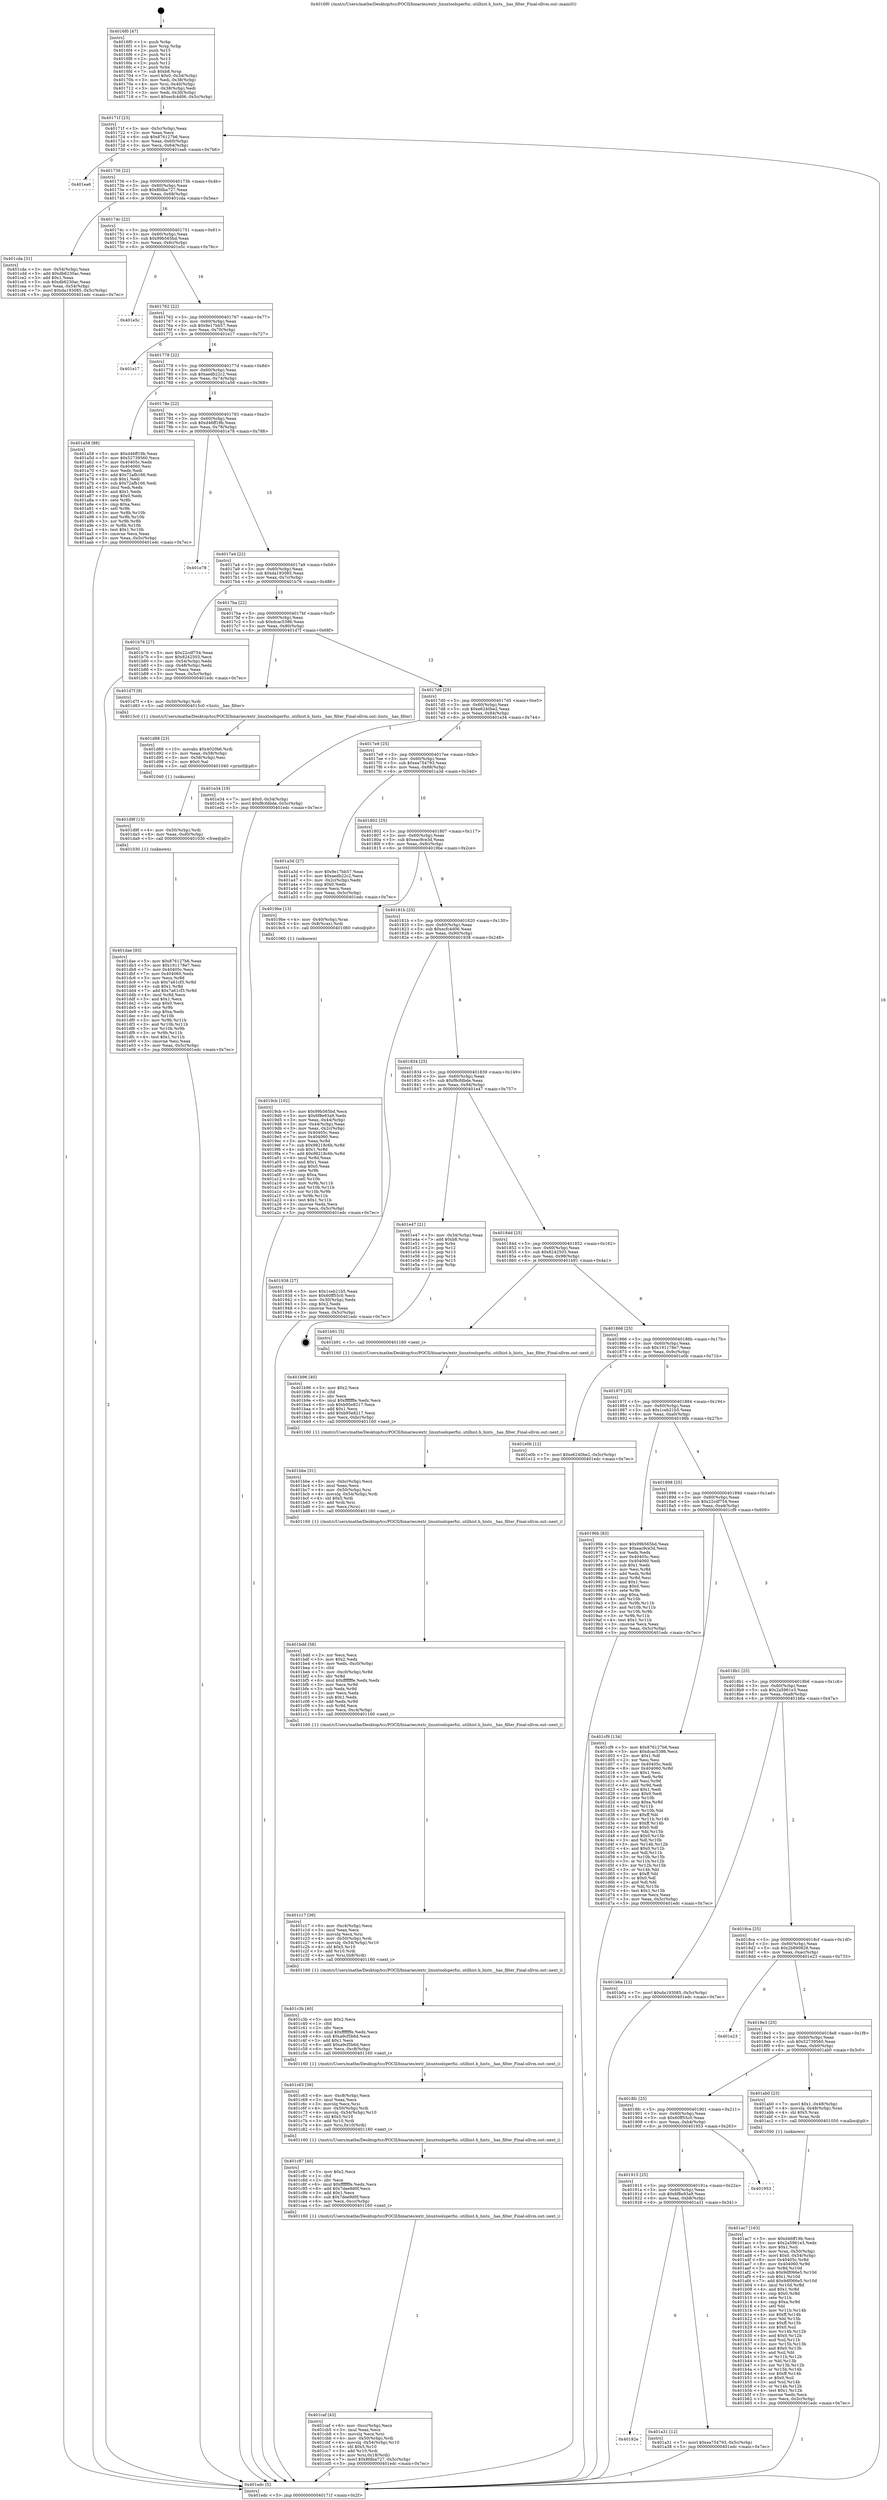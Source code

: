 digraph "0x4016f0" {
  label = "0x4016f0 (/mnt/c/Users/mathe/Desktop/tcc/POCII/binaries/extr_linuxtoolsperfui..utilhist.h_hists__has_filter_Final-ollvm.out::main(0))"
  labelloc = "t"
  node[shape=record]

  Entry [label="",width=0.3,height=0.3,shape=circle,fillcolor=black,style=filled]
  "0x40171f" [label="{
     0x40171f [23]\l
     | [instrs]\l
     &nbsp;&nbsp;0x40171f \<+3\>: mov -0x5c(%rbp),%eax\l
     &nbsp;&nbsp;0x401722 \<+2\>: mov %eax,%ecx\l
     &nbsp;&nbsp;0x401724 \<+6\>: sub $0x876127b6,%ecx\l
     &nbsp;&nbsp;0x40172a \<+3\>: mov %eax,-0x60(%rbp)\l
     &nbsp;&nbsp;0x40172d \<+3\>: mov %ecx,-0x64(%rbp)\l
     &nbsp;&nbsp;0x401730 \<+6\>: je 0000000000401ea6 \<main+0x7b6\>\l
  }"]
  "0x401ea6" [label="{
     0x401ea6\l
  }", style=dashed]
  "0x401736" [label="{
     0x401736 [22]\l
     | [instrs]\l
     &nbsp;&nbsp;0x401736 \<+5\>: jmp 000000000040173b \<main+0x4b\>\l
     &nbsp;&nbsp;0x40173b \<+3\>: mov -0x60(%rbp),%eax\l
     &nbsp;&nbsp;0x40173e \<+5\>: sub $0x8fdba727,%eax\l
     &nbsp;&nbsp;0x401743 \<+3\>: mov %eax,-0x68(%rbp)\l
     &nbsp;&nbsp;0x401746 \<+6\>: je 0000000000401cda \<main+0x5ea\>\l
  }"]
  Exit [label="",width=0.3,height=0.3,shape=circle,fillcolor=black,style=filled,peripheries=2]
  "0x401cda" [label="{
     0x401cda [31]\l
     | [instrs]\l
     &nbsp;&nbsp;0x401cda \<+3\>: mov -0x54(%rbp),%eax\l
     &nbsp;&nbsp;0x401cdd \<+5\>: add $0xdb6230ac,%eax\l
     &nbsp;&nbsp;0x401ce2 \<+3\>: add $0x1,%eax\l
     &nbsp;&nbsp;0x401ce5 \<+5\>: sub $0xdb6230ac,%eax\l
     &nbsp;&nbsp;0x401cea \<+3\>: mov %eax,-0x54(%rbp)\l
     &nbsp;&nbsp;0x401ced \<+7\>: movl $0xda193085,-0x5c(%rbp)\l
     &nbsp;&nbsp;0x401cf4 \<+5\>: jmp 0000000000401edc \<main+0x7ec\>\l
  }"]
  "0x40174c" [label="{
     0x40174c [22]\l
     | [instrs]\l
     &nbsp;&nbsp;0x40174c \<+5\>: jmp 0000000000401751 \<main+0x61\>\l
     &nbsp;&nbsp;0x401751 \<+3\>: mov -0x60(%rbp),%eax\l
     &nbsp;&nbsp;0x401754 \<+5\>: sub $0x99b565bd,%eax\l
     &nbsp;&nbsp;0x401759 \<+3\>: mov %eax,-0x6c(%rbp)\l
     &nbsp;&nbsp;0x40175c \<+6\>: je 0000000000401e5c \<main+0x76c\>\l
  }"]
  "0x401dae" [label="{
     0x401dae [93]\l
     | [instrs]\l
     &nbsp;&nbsp;0x401dae \<+5\>: mov $0x876127b6,%eax\l
     &nbsp;&nbsp;0x401db3 \<+5\>: mov $0x191178e7,%esi\l
     &nbsp;&nbsp;0x401db8 \<+7\>: mov 0x40405c,%ecx\l
     &nbsp;&nbsp;0x401dbf \<+7\>: mov 0x404060,%edx\l
     &nbsp;&nbsp;0x401dc6 \<+3\>: mov %ecx,%r8d\l
     &nbsp;&nbsp;0x401dc9 \<+7\>: sub $0x7a61cf3,%r8d\l
     &nbsp;&nbsp;0x401dd0 \<+4\>: sub $0x1,%r8d\l
     &nbsp;&nbsp;0x401dd4 \<+7\>: add $0x7a61cf3,%r8d\l
     &nbsp;&nbsp;0x401ddb \<+4\>: imul %r8d,%ecx\l
     &nbsp;&nbsp;0x401ddf \<+3\>: and $0x1,%ecx\l
     &nbsp;&nbsp;0x401de2 \<+3\>: cmp $0x0,%ecx\l
     &nbsp;&nbsp;0x401de5 \<+4\>: sete %r9b\l
     &nbsp;&nbsp;0x401de9 \<+3\>: cmp $0xa,%edx\l
     &nbsp;&nbsp;0x401dec \<+4\>: setl %r10b\l
     &nbsp;&nbsp;0x401df0 \<+3\>: mov %r9b,%r11b\l
     &nbsp;&nbsp;0x401df3 \<+3\>: and %r10b,%r11b\l
     &nbsp;&nbsp;0x401df6 \<+3\>: xor %r10b,%r9b\l
     &nbsp;&nbsp;0x401df9 \<+3\>: or %r9b,%r11b\l
     &nbsp;&nbsp;0x401dfc \<+4\>: test $0x1,%r11b\l
     &nbsp;&nbsp;0x401e00 \<+3\>: cmovne %esi,%eax\l
     &nbsp;&nbsp;0x401e03 \<+3\>: mov %eax,-0x5c(%rbp)\l
     &nbsp;&nbsp;0x401e06 \<+5\>: jmp 0000000000401edc \<main+0x7ec\>\l
  }"]
  "0x401e5c" [label="{
     0x401e5c\l
  }", style=dashed]
  "0x401762" [label="{
     0x401762 [22]\l
     | [instrs]\l
     &nbsp;&nbsp;0x401762 \<+5\>: jmp 0000000000401767 \<main+0x77\>\l
     &nbsp;&nbsp;0x401767 \<+3\>: mov -0x60(%rbp),%eax\l
     &nbsp;&nbsp;0x40176a \<+5\>: sub $0x9e17bb57,%eax\l
     &nbsp;&nbsp;0x40176f \<+3\>: mov %eax,-0x70(%rbp)\l
     &nbsp;&nbsp;0x401772 \<+6\>: je 0000000000401e17 \<main+0x727\>\l
  }"]
  "0x401d9f" [label="{
     0x401d9f [15]\l
     | [instrs]\l
     &nbsp;&nbsp;0x401d9f \<+4\>: mov -0x50(%rbp),%rdi\l
     &nbsp;&nbsp;0x401da3 \<+6\>: mov %eax,-0xd0(%rbp)\l
     &nbsp;&nbsp;0x401da9 \<+5\>: call 0000000000401030 \<free@plt\>\l
     | [calls]\l
     &nbsp;&nbsp;0x401030 \{1\} (unknown)\l
  }"]
  "0x401e17" [label="{
     0x401e17\l
  }", style=dashed]
  "0x401778" [label="{
     0x401778 [22]\l
     | [instrs]\l
     &nbsp;&nbsp;0x401778 \<+5\>: jmp 000000000040177d \<main+0x8d\>\l
     &nbsp;&nbsp;0x40177d \<+3\>: mov -0x60(%rbp),%eax\l
     &nbsp;&nbsp;0x401780 \<+5\>: sub $0xaedb22c2,%eax\l
     &nbsp;&nbsp;0x401785 \<+3\>: mov %eax,-0x74(%rbp)\l
     &nbsp;&nbsp;0x401788 \<+6\>: je 0000000000401a58 \<main+0x368\>\l
  }"]
  "0x401d88" [label="{
     0x401d88 [23]\l
     | [instrs]\l
     &nbsp;&nbsp;0x401d88 \<+10\>: movabs $0x4020b6,%rdi\l
     &nbsp;&nbsp;0x401d92 \<+3\>: mov %eax,-0x58(%rbp)\l
     &nbsp;&nbsp;0x401d95 \<+3\>: mov -0x58(%rbp),%esi\l
     &nbsp;&nbsp;0x401d98 \<+2\>: mov $0x0,%al\l
     &nbsp;&nbsp;0x401d9a \<+5\>: call 0000000000401040 \<printf@plt\>\l
     | [calls]\l
     &nbsp;&nbsp;0x401040 \{1\} (unknown)\l
  }"]
  "0x401a58" [label="{
     0x401a58 [88]\l
     | [instrs]\l
     &nbsp;&nbsp;0x401a58 \<+5\>: mov $0xd46ff19b,%eax\l
     &nbsp;&nbsp;0x401a5d \<+5\>: mov $0x52739560,%ecx\l
     &nbsp;&nbsp;0x401a62 \<+7\>: mov 0x40405c,%edx\l
     &nbsp;&nbsp;0x401a69 \<+7\>: mov 0x404060,%esi\l
     &nbsp;&nbsp;0x401a70 \<+2\>: mov %edx,%edi\l
     &nbsp;&nbsp;0x401a72 \<+6\>: add $0x72afb166,%edi\l
     &nbsp;&nbsp;0x401a78 \<+3\>: sub $0x1,%edi\l
     &nbsp;&nbsp;0x401a7b \<+6\>: sub $0x72afb166,%edi\l
     &nbsp;&nbsp;0x401a81 \<+3\>: imul %edi,%edx\l
     &nbsp;&nbsp;0x401a84 \<+3\>: and $0x1,%edx\l
     &nbsp;&nbsp;0x401a87 \<+3\>: cmp $0x0,%edx\l
     &nbsp;&nbsp;0x401a8a \<+4\>: sete %r8b\l
     &nbsp;&nbsp;0x401a8e \<+3\>: cmp $0xa,%esi\l
     &nbsp;&nbsp;0x401a91 \<+4\>: setl %r9b\l
     &nbsp;&nbsp;0x401a95 \<+3\>: mov %r8b,%r10b\l
     &nbsp;&nbsp;0x401a98 \<+3\>: and %r9b,%r10b\l
     &nbsp;&nbsp;0x401a9b \<+3\>: xor %r9b,%r8b\l
     &nbsp;&nbsp;0x401a9e \<+3\>: or %r8b,%r10b\l
     &nbsp;&nbsp;0x401aa1 \<+4\>: test $0x1,%r10b\l
     &nbsp;&nbsp;0x401aa5 \<+3\>: cmovne %ecx,%eax\l
     &nbsp;&nbsp;0x401aa8 \<+3\>: mov %eax,-0x5c(%rbp)\l
     &nbsp;&nbsp;0x401aab \<+5\>: jmp 0000000000401edc \<main+0x7ec\>\l
  }"]
  "0x40178e" [label="{
     0x40178e [22]\l
     | [instrs]\l
     &nbsp;&nbsp;0x40178e \<+5\>: jmp 0000000000401793 \<main+0xa3\>\l
     &nbsp;&nbsp;0x401793 \<+3\>: mov -0x60(%rbp),%eax\l
     &nbsp;&nbsp;0x401796 \<+5\>: sub $0xd46ff19b,%eax\l
     &nbsp;&nbsp;0x40179b \<+3\>: mov %eax,-0x78(%rbp)\l
     &nbsp;&nbsp;0x40179e \<+6\>: je 0000000000401e78 \<main+0x788\>\l
  }"]
  "0x401caf" [label="{
     0x401caf [43]\l
     | [instrs]\l
     &nbsp;&nbsp;0x401caf \<+6\>: mov -0xcc(%rbp),%ecx\l
     &nbsp;&nbsp;0x401cb5 \<+3\>: imul %eax,%ecx\l
     &nbsp;&nbsp;0x401cb8 \<+3\>: movslq %ecx,%rsi\l
     &nbsp;&nbsp;0x401cbb \<+4\>: mov -0x50(%rbp),%rdi\l
     &nbsp;&nbsp;0x401cbf \<+4\>: movslq -0x54(%rbp),%r10\l
     &nbsp;&nbsp;0x401cc3 \<+4\>: shl $0x5,%r10\l
     &nbsp;&nbsp;0x401cc7 \<+3\>: add %r10,%rdi\l
     &nbsp;&nbsp;0x401cca \<+4\>: mov %rsi,0x18(%rdi)\l
     &nbsp;&nbsp;0x401cce \<+7\>: movl $0x8fdba727,-0x5c(%rbp)\l
     &nbsp;&nbsp;0x401cd5 \<+5\>: jmp 0000000000401edc \<main+0x7ec\>\l
  }"]
  "0x401e78" [label="{
     0x401e78\l
  }", style=dashed]
  "0x4017a4" [label="{
     0x4017a4 [22]\l
     | [instrs]\l
     &nbsp;&nbsp;0x4017a4 \<+5\>: jmp 00000000004017a9 \<main+0xb9\>\l
     &nbsp;&nbsp;0x4017a9 \<+3\>: mov -0x60(%rbp),%eax\l
     &nbsp;&nbsp;0x4017ac \<+5\>: sub $0xda193085,%eax\l
     &nbsp;&nbsp;0x4017b1 \<+3\>: mov %eax,-0x7c(%rbp)\l
     &nbsp;&nbsp;0x4017b4 \<+6\>: je 0000000000401b76 \<main+0x486\>\l
  }"]
  "0x401c87" [label="{
     0x401c87 [40]\l
     | [instrs]\l
     &nbsp;&nbsp;0x401c87 \<+5\>: mov $0x2,%ecx\l
     &nbsp;&nbsp;0x401c8c \<+1\>: cltd\l
     &nbsp;&nbsp;0x401c8d \<+2\>: idiv %ecx\l
     &nbsp;&nbsp;0x401c8f \<+6\>: imul $0xfffffffe,%edx,%ecx\l
     &nbsp;&nbsp;0x401c95 \<+6\>: add $0x7dee9d0f,%ecx\l
     &nbsp;&nbsp;0x401c9b \<+3\>: add $0x1,%ecx\l
     &nbsp;&nbsp;0x401c9e \<+6\>: sub $0x7dee9d0f,%ecx\l
     &nbsp;&nbsp;0x401ca4 \<+6\>: mov %ecx,-0xcc(%rbp)\l
     &nbsp;&nbsp;0x401caa \<+5\>: call 0000000000401160 \<next_i\>\l
     | [calls]\l
     &nbsp;&nbsp;0x401160 \{1\} (/mnt/c/Users/mathe/Desktop/tcc/POCII/binaries/extr_linuxtoolsperfui..utilhist.h_hists__has_filter_Final-ollvm.out::next_i)\l
  }"]
  "0x401b76" [label="{
     0x401b76 [27]\l
     | [instrs]\l
     &nbsp;&nbsp;0x401b76 \<+5\>: mov $0x22cdf754,%eax\l
     &nbsp;&nbsp;0x401b7b \<+5\>: mov $0x8242503,%ecx\l
     &nbsp;&nbsp;0x401b80 \<+3\>: mov -0x54(%rbp),%edx\l
     &nbsp;&nbsp;0x401b83 \<+3\>: cmp -0x48(%rbp),%edx\l
     &nbsp;&nbsp;0x401b86 \<+3\>: cmovl %ecx,%eax\l
     &nbsp;&nbsp;0x401b89 \<+3\>: mov %eax,-0x5c(%rbp)\l
     &nbsp;&nbsp;0x401b8c \<+5\>: jmp 0000000000401edc \<main+0x7ec\>\l
  }"]
  "0x4017ba" [label="{
     0x4017ba [22]\l
     | [instrs]\l
     &nbsp;&nbsp;0x4017ba \<+5\>: jmp 00000000004017bf \<main+0xcf\>\l
     &nbsp;&nbsp;0x4017bf \<+3\>: mov -0x60(%rbp),%eax\l
     &nbsp;&nbsp;0x4017c2 \<+5\>: sub $0xdcac5386,%eax\l
     &nbsp;&nbsp;0x4017c7 \<+3\>: mov %eax,-0x80(%rbp)\l
     &nbsp;&nbsp;0x4017ca \<+6\>: je 0000000000401d7f \<main+0x68f\>\l
  }"]
  "0x401c63" [label="{
     0x401c63 [36]\l
     | [instrs]\l
     &nbsp;&nbsp;0x401c63 \<+6\>: mov -0xc8(%rbp),%ecx\l
     &nbsp;&nbsp;0x401c69 \<+3\>: imul %eax,%ecx\l
     &nbsp;&nbsp;0x401c6c \<+3\>: movslq %ecx,%rsi\l
     &nbsp;&nbsp;0x401c6f \<+4\>: mov -0x50(%rbp),%rdi\l
     &nbsp;&nbsp;0x401c73 \<+4\>: movslq -0x54(%rbp),%r10\l
     &nbsp;&nbsp;0x401c77 \<+4\>: shl $0x5,%r10\l
     &nbsp;&nbsp;0x401c7b \<+3\>: add %r10,%rdi\l
     &nbsp;&nbsp;0x401c7e \<+4\>: mov %rsi,0x10(%rdi)\l
     &nbsp;&nbsp;0x401c82 \<+5\>: call 0000000000401160 \<next_i\>\l
     | [calls]\l
     &nbsp;&nbsp;0x401160 \{1\} (/mnt/c/Users/mathe/Desktop/tcc/POCII/binaries/extr_linuxtoolsperfui..utilhist.h_hists__has_filter_Final-ollvm.out::next_i)\l
  }"]
  "0x401d7f" [label="{
     0x401d7f [9]\l
     | [instrs]\l
     &nbsp;&nbsp;0x401d7f \<+4\>: mov -0x50(%rbp),%rdi\l
     &nbsp;&nbsp;0x401d83 \<+5\>: call 00000000004015c0 \<hists__has_filter\>\l
     | [calls]\l
     &nbsp;&nbsp;0x4015c0 \{1\} (/mnt/c/Users/mathe/Desktop/tcc/POCII/binaries/extr_linuxtoolsperfui..utilhist.h_hists__has_filter_Final-ollvm.out::hists__has_filter)\l
  }"]
  "0x4017d0" [label="{
     0x4017d0 [25]\l
     | [instrs]\l
     &nbsp;&nbsp;0x4017d0 \<+5\>: jmp 00000000004017d5 \<main+0xe5\>\l
     &nbsp;&nbsp;0x4017d5 \<+3\>: mov -0x60(%rbp),%eax\l
     &nbsp;&nbsp;0x4017d8 \<+5\>: sub $0xe6240be2,%eax\l
     &nbsp;&nbsp;0x4017dd \<+6\>: mov %eax,-0x84(%rbp)\l
     &nbsp;&nbsp;0x4017e3 \<+6\>: je 0000000000401e34 \<main+0x744\>\l
  }"]
  "0x401c3b" [label="{
     0x401c3b [40]\l
     | [instrs]\l
     &nbsp;&nbsp;0x401c3b \<+5\>: mov $0x2,%ecx\l
     &nbsp;&nbsp;0x401c40 \<+1\>: cltd\l
     &nbsp;&nbsp;0x401c41 \<+2\>: idiv %ecx\l
     &nbsp;&nbsp;0x401c43 \<+6\>: imul $0xfffffffe,%edx,%ecx\l
     &nbsp;&nbsp;0x401c49 \<+6\>: sub $0xa9cf5b6d,%ecx\l
     &nbsp;&nbsp;0x401c4f \<+3\>: add $0x1,%ecx\l
     &nbsp;&nbsp;0x401c52 \<+6\>: add $0xa9cf5b6d,%ecx\l
     &nbsp;&nbsp;0x401c58 \<+6\>: mov %ecx,-0xc8(%rbp)\l
     &nbsp;&nbsp;0x401c5e \<+5\>: call 0000000000401160 \<next_i\>\l
     | [calls]\l
     &nbsp;&nbsp;0x401160 \{1\} (/mnt/c/Users/mathe/Desktop/tcc/POCII/binaries/extr_linuxtoolsperfui..utilhist.h_hists__has_filter_Final-ollvm.out::next_i)\l
  }"]
  "0x401e34" [label="{
     0x401e34 [19]\l
     | [instrs]\l
     &nbsp;&nbsp;0x401e34 \<+7\>: movl $0x0,-0x34(%rbp)\l
     &nbsp;&nbsp;0x401e3b \<+7\>: movl $0xf8cfdbde,-0x5c(%rbp)\l
     &nbsp;&nbsp;0x401e42 \<+5\>: jmp 0000000000401edc \<main+0x7ec\>\l
  }"]
  "0x4017e9" [label="{
     0x4017e9 [25]\l
     | [instrs]\l
     &nbsp;&nbsp;0x4017e9 \<+5\>: jmp 00000000004017ee \<main+0xfe\>\l
     &nbsp;&nbsp;0x4017ee \<+3\>: mov -0x60(%rbp),%eax\l
     &nbsp;&nbsp;0x4017f1 \<+5\>: sub $0xea754793,%eax\l
     &nbsp;&nbsp;0x4017f6 \<+6\>: mov %eax,-0x88(%rbp)\l
     &nbsp;&nbsp;0x4017fc \<+6\>: je 0000000000401a3d \<main+0x34d\>\l
  }"]
  "0x401c17" [label="{
     0x401c17 [36]\l
     | [instrs]\l
     &nbsp;&nbsp;0x401c17 \<+6\>: mov -0xc4(%rbp),%ecx\l
     &nbsp;&nbsp;0x401c1d \<+3\>: imul %eax,%ecx\l
     &nbsp;&nbsp;0x401c20 \<+3\>: movslq %ecx,%rsi\l
     &nbsp;&nbsp;0x401c23 \<+4\>: mov -0x50(%rbp),%rdi\l
     &nbsp;&nbsp;0x401c27 \<+4\>: movslq -0x54(%rbp),%r10\l
     &nbsp;&nbsp;0x401c2b \<+4\>: shl $0x5,%r10\l
     &nbsp;&nbsp;0x401c2f \<+3\>: add %r10,%rdi\l
     &nbsp;&nbsp;0x401c32 \<+4\>: mov %rsi,0x8(%rdi)\l
     &nbsp;&nbsp;0x401c36 \<+5\>: call 0000000000401160 \<next_i\>\l
     | [calls]\l
     &nbsp;&nbsp;0x401160 \{1\} (/mnt/c/Users/mathe/Desktop/tcc/POCII/binaries/extr_linuxtoolsperfui..utilhist.h_hists__has_filter_Final-ollvm.out::next_i)\l
  }"]
  "0x401a3d" [label="{
     0x401a3d [27]\l
     | [instrs]\l
     &nbsp;&nbsp;0x401a3d \<+5\>: mov $0x9e17bb57,%eax\l
     &nbsp;&nbsp;0x401a42 \<+5\>: mov $0xaedb22c2,%ecx\l
     &nbsp;&nbsp;0x401a47 \<+3\>: mov -0x2c(%rbp),%edx\l
     &nbsp;&nbsp;0x401a4a \<+3\>: cmp $0x0,%edx\l
     &nbsp;&nbsp;0x401a4d \<+3\>: cmove %ecx,%eax\l
     &nbsp;&nbsp;0x401a50 \<+3\>: mov %eax,-0x5c(%rbp)\l
     &nbsp;&nbsp;0x401a53 \<+5\>: jmp 0000000000401edc \<main+0x7ec\>\l
  }"]
  "0x401802" [label="{
     0x401802 [25]\l
     | [instrs]\l
     &nbsp;&nbsp;0x401802 \<+5\>: jmp 0000000000401807 \<main+0x117\>\l
     &nbsp;&nbsp;0x401807 \<+3\>: mov -0x60(%rbp),%eax\l
     &nbsp;&nbsp;0x40180a \<+5\>: sub $0xeac9ce3d,%eax\l
     &nbsp;&nbsp;0x40180f \<+6\>: mov %eax,-0x8c(%rbp)\l
     &nbsp;&nbsp;0x401815 \<+6\>: je 00000000004019be \<main+0x2ce\>\l
  }"]
  "0x401bdd" [label="{
     0x401bdd [58]\l
     | [instrs]\l
     &nbsp;&nbsp;0x401bdd \<+2\>: xor %ecx,%ecx\l
     &nbsp;&nbsp;0x401bdf \<+5\>: mov $0x2,%edx\l
     &nbsp;&nbsp;0x401be4 \<+6\>: mov %edx,-0xc0(%rbp)\l
     &nbsp;&nbsp;0x401bea \<+1\>: cltd\l
     &nbsp;&nbsp;0x401beb \<+7\>: mov -0xc0(%rbp),%r8d\l
     &nbsp;&nbsp;0x401bf2 \<+3\>: idiv %r8d\l
     &nbsp;&nbsp;0x401bf5 \<+6\>: imul $0xfffffffe,%edx,%edx\l
     &nbsp;&nbsp;0x401bfb \<+3\>: mov %ecx,%r9d\l
     &nbsp;&nbsp;0x401bfe \<+3\>: sub %edx,%r9d\l
     &nbsp;&nbsp;0x401c01 \<+2\>: mov %ecx,%edx\l
     &nbsp;&nbsp;0x401c03 \<+3\>: sub $0x1,%edx\l
     &nbsp;&nbsp;0x401c06 \<+3\>: add %edx,%r9d\l
     &nbsp;&nbsp;0x401c09 \<+3\>: sub %r9d,%ecx\l
     &nbsp;&nbsp;0x401c0c \<+6\>: mov %ecx,-0xc4(%rbp)\l
     &nbsp;&nbsp;0x401c12 \<+5\>: call 0000000000401160 \<next_i\>\l
     | [calls]\l
     &nbsp;&nbsp;0x401160 \{1\} (/mnt/c/Users/mathe/Desktop/tcc/POCII/binaries/extr_linuxtoolsperfui..utilhist.h_hists__has_filter_Final-ollvm.out::next_i)\l
  }"]
  "0x4019be" [label="{
     0x4019be [13]\l
     | [instrs]\l
     &nbsp;&nbsp;0x4019be \<+4\>: mov -0x40(%rbp),%rax\l
     &nbsp;&nbsp;0x4019c2 \<+4\>: mov 0x8(%rax),%rdi\l
     &nbsp;&nbsp;0x4019c6 \<+5\>: call 0000000000401060 \<atoi@plt\>\l
     | [calls]\l
     &nbsp;&nbsp;0x401060 \{1\} (unknown)\l
  }"]
  "0x40181b" [label="{
     0x40181b [25]\l
     | [instrs]\l
     &nbsp;&nbsp;0x40181b \<+5\>: jmp 0000000000401820 \<main+0x130\>\l
     &nbsp;&nbsp;0x401820 \<+3\>: mov -0x60(%rbp),%eax\l
     &nbsp;&nbsp;0x401823 \<+5\>: sub $0xecfc4d06,%eax\l
     &nbsp;&nbsp;0x401828 \<+6\>: mov %eax,-0x90(%rbp)\l
     &nbsp;&nbsp;0x40182e \<+6\>: je 0000000000401938 \<main+0x248\>\l
  }"]
  "0x401bbe" [label="{
     0x401bbe [31]\l
     | [instrs]\l
     &nbsp;&nbsp;0x401bbe \<+6\>: mov -0xbc(%rbp),%ecx\l
     &nbsp;&nbsp;0x401bc4 \<+3\>: imul %eax,%ecx\l
     &nbsp;&nbsp;0x401bc7 \<+4\>: mov -0x50(%rbp),%rsi\l
     &nbsp;&nbsp;0x401bcb \<+4\>: movslq -0x54(%rbp),%rdi\l
     &nbsp;&nbsp;0x401bcf \<+4\>: shl $0x5,%rdi\l
     &nbsp;&nbsp;0x401bd3 \<+3\>: add %rdi,%rsi\l
     &nbsp;&nbsp;0x401bd6 \<+2\>: mov %ecx,(%rsi)\l
     &nbsp;&nbsp;0x401bd8 \<+5\>: call 0000000000401160 \<next_i\>\l
     | [calls]\l
     &nbsp;&nbsp;0x401160 \{1\} (/mnt/c/Users/mathe/Desktop/tcc/POCII/binaries/extr_linuxtoolsperfui..utilhist.h_hists__has_filter_Final-ollvm.out::next_i)\l
  }"]
  "0x401938" [label="{
     0x401938 [27]\l
     | [instrs]\l
     &nbsp;&nbsp;0x401938 \<+5\>: mov $0x1ceb21b5,%eax\l
     &nbsp;&nbsp;0x40193d \<+5\>: mov $0x60ff55c0,%ecx\l
     &nbsp;&nbsp;0x401942 \<+3\>: mov -0x30(%rbp),%edx\l
     &nbsp;&nbsp;0x401945 \<+3\>: cmp $0x2,%edx\l
     &nbsp;&nbsp;0x401948 \<+3\>: cmovne %ecx,%eax\l
     &nbsp;&nbsp;0x40194b \<+3\>: mov %eax,-0x5c(%rbp)\l
     &nbsp;&nbsp;0x40194e \<+5\>: jmp 0000000000401edc \<main+0x7ec\>\l
  }"]
  "0x401834" [label="{
     0x401834 [25]\l
     | [instrs]\l
     &nbsp;&nbsp;0x401834 \<+5\>: jmp 0000000000401839 \<main+0x149\>\l
     &nbsp;&nbsp;0x401839 \<+3\>: mov -0x60(%rbp),%eax\l
     &nbsp;&nbsp;0x40183c \<+5\>: sub $0xf8cfdbde,%eax\l
     &nbsp;&nbsp;0x401841 \<+6\>: mov %eax,-0x94(%rbp)\l
     &nbsp;&nbsp;0x401847 \<+6\>: je 0000000000401e47 \<main+0x757\>\l
  }"]
  "0x401edc" [label="{
     0x401edc [5]\l
     | [instrs]\l
     &nbsp;&nbsp;0x401edc \<+5\>: jmp 000000000040171f \<main+0x2f\>\l
  }"]
  "0x4016f0" [label="{
     0x4016f0 [47]\l
     | [instrs]\l
     &nbsp;&nbsp;0x4016f0 \<+1\>: push %rbp\l
     &nbsp;&nbsp;0x4016f1 \<+3\>: mov %rsp,%rbp\l
     &nbsp;&nbsp;0x4016f4 \<+2\>: push %r15\l
     &nbsp;&nbsp;0x4016f6 \<+2\>: push %r14\l
     &nbsp;&nbsp;0x4016f8 \<+2\>: push %r13\l
     &nbsp;&nbsp;0x4016fa \<+2\>: push %r12\l
     &nbsp;&nbsp;0x4016fc \<+1\>: push %rbx\l
     &nbsp;&nbsp;0x4016fd \<+7\>: sub $0xb8,%rsp\l
     &nbsp;&nbsp;0x401704 \<+7\>: movl $0x0,-0x34(%rbp)\l
     &nbsp;&nbsp;0x40170b \<+3\>: mov %edi,-0x38(%rbp)\l
     &nbsp;&nbsp;0x40170e \<+4\>: mov %rsi,-0x40(%rbp)\l
     &nbsp;&nbsp;0x401712 \<+3\>: mov -0x38(%rbp),%edi\l
     &nbsp;&nbsp;0x401715 \<+3\>: mov %edi,-0x30(%rbp)\l
     &nbsp;&nbsp;0x401718 \<+7\>: movl $0xecfc4d06,-0x5c(%rbp)\l
  }"]
  "0x401b96" [label="{
     0x401b96 [40]\l
     | [instrs]\l
     &nbsp;&nbsp;0x401b96 \<+5\>: mov $0x2,%ecx\l
     &nbsp;&nbsp;0x401b9b \<+1\>: cltd\l
     &nbsp;&nbsp;0x401b9c \<+2\>: idiv %ecx\l
     &nbsp;&nbsp;0x401b9e \<+6\>: imul $0xfffffffe,%edx,%ecx\l
     &nbsp;&nbsp;0x401ba4 \<+6\>: sub $0xb95e8217,%ecx\l
     &nbsp;&nbsp;0x401baa \<+3\>: add $0x1,%ecx\l
     &nbsp;&nbsp;0x401bad \<+6\>: add $0xb95e8217,%ecx\l
     &nbsp;&nbsp;0x401bb3 \<+6\>: mov %ecx,-0xbc(%rbp)\l
     &nbsp;&nbsp;0x401bb9 \<+5\>: call 0000000000401160 \<next_i\>\l
     | [calls]\l
     &nbsp;&nbsp;0x401160 \{1\} (/mnt/c/Users/mathe/Desktop/tcc/POCII/binaries/extr_linuxtoolsperfui..utilhist.h_hists__has_filter_Final-ollvm.out::next_i)\l
  }"]
  "0x401e47" [label="{
     0x401e47 [21]\l
     | [instrs]\l
     &nbsp;&nbsp;0x401e47 \<+3\>: mov -0x34(%rbp),%eax\l
     &nbsp;&nbsp;0x401e4a \<+7\>: add $0xb8,%rsp\l
     &nbsp;&nbsp;0x401e51 \<+1\>: pop %rbx\l
     &nbsp;&nbsp;0x401e52 \<+2\>: pop %r12\l
     &nbsp;&nbsp;0x401e54 \<+2\>: pop %r13\l
     &nbsp;&nbsp;0x401e56 \<+2\>: pop %r14\l
     &nbsp;&nbsp;0x401e58 \<+2\>: pop %r15\l
     &nbsp;&nbsp;0x401e5a \<+1\>: pop %rbp\l
     &nbsp;&nbsp;0x401e5b \<+1\>: ret\l
  }"]
  "0x40184d" [label="{
     0x40184d [25]\l
     | [instrs]\l
     &nbsp;&nbsp;0x40184d \<+5\>: jmp 0000000000401852 \<main+0x162\>\l
     &nbsp;&nbsp;0x401852 \<+3\>: mov -0x60(%rbp),%eax\l
     &nbsp;&nbsp;0x401855 \<+5\>: sub $0x8242503,%eax\l
     &nbsp;&nbsp;0x40185a \<+6\>: mov %eax,-0x98(%rbp)\l
     &nbsp;&nbsp;0x401860 \<+6\>: je 0000000000401b91 \<main+0x4a1\>\l
  }"]
  "0x401ac7" [label="{
     0x401ac7 [163]\l
     | [instrs]\l
     &nbsp;&nbsp;0x401ac7 \<+5\>: mov $0xd46ff19b,%ecx\l
     &nbsp;&nbsp;0x401acc \<+5\>: mov $0x2a5961e3,%edx\l
     &nbsp;&nbsp;0x401ad1 \<+3\>: mov $0x1,%sil\l
     &nbsp;&nbsp;0x401ad4 \<+4\>: mov %rax,-0x50(%rbp)\l
     &nbsp;&nbsp;0x401ad8 \<+7\>: movl $0x0,-0x54(%rbp)\l
     &nbsp;&nbsp;0x401adf \<+8\>: mov 0x40405c,%r8d\l
     &nbsp;&nbsp;0x401ae7 \<+8\>: mov 0x404060,%r9d\l
     &nbsp;&nbsp;0x401aef \<+3\>: mov %r8d,%r10d\l
     &nbsp;&nbsp;0x401af2 \<+7\>: sub $0x9df066e5,%r10d\l
     &nbsp;&nbsp;0x401af9 \<+4\>: sub $0x1,%r10d\l
     &nbsp;&nbsp;0x401afd \<+7\>: add $0x9df066e5,%r10d\l
     &nbsp;&nbsp;0x401b04 \<+4\>: imul %r10d,%r8d\l
     &nbsp;&nbsp;0x401b08 \<+4\>: and $0x1,%r8d\l
     &nbsp;&nbsp;0x401b0c \<+4\>: cmp $0x0,%r8d\l
     &nbsp;&nbsp;0x401b10 \<+4\>: sete %r11b\l
     &nbsp;&nbsp;0x401b14 \<+4\>: cmp $0xa,%r9d\l
     &nbsp;&nbsp;0x401b18 \<+3\>: setl %bl\l
     &nbsp;&nbsp;0x401b1b \<+3\>: mov %r11b,%r14b\l
     &nbsp;&nbsp;0x401b1e \<+4\>: xor $0xff,%r14b\l
     &nbsp;&nbsp;0x401b22 \<+3\>: mov %bl,%r15b\l
     &nbsp;&nbsp;0x401b25 \<+4\>: xor $0xff,%r15b\l
     &nbsp;&nbsp;0x401b29 \<+4\>: xor $0x0,%sil\l
     &nbsp;&nbsp;0x401b2d \<+3\>: mov %r14b,%r12b\l
     &nbsp;&nbsp;0x401b30 \<+4\>: and $0x0,%r12b\l
     &nbsp;&nbsp;0x401b34 \<+3\>: and %sil,%r11b\l
     &nbsp;&nbsp;0x401b37 \<+3\>: mov %r15b,%r13b\l
     &nbsp;&nbsp;0x401b3a \<+4\>: and $0x0,%r13b\l
     &nbsp;&nbsp;0x401b3e \<+3\>: and %sil,%bl\l
     &nbsp;&nbsp;0x401b41 \<+3\>: or %r11b,%r12b\l
     &nbsp;&nbsp;0x401b44 \<+3\>: or %bl,%r13b\l
     &nbsp;&nbsp;0x401b47 \<+3\>: xor %r13b,%r12b\l
     &nbsp;&nbsp;0x401b4a \<+3\>: or %r15b,%r14b\l
     &nbsp;&nbsp;0x401b4d \<+4\>: xor $0xff,%r14b\l
     &nbsp;&nbsp;0x401b51 \<+4\>: or $0x0,%sil\l
     &nbsp;&nbsp;0x401b55 \<+3\>: and %sil,%r14b\l
     &nbsp;&nbsp;0x401b58 \<+3\>: or %r14b,%r12b\l
     &nbsp;&nbsp;0x401b5b \<+4\>: test $0x1,%r12b\l
     &nbsp;&nbsp;0x401b5f \<+3\>: cmovne %edx,%ecx\l
     &nbsp;&nbsp;0x401b62 \<+3\>: mov %ecx,-0x5c(%rbp)\l
     &nbsp;&nbsp;0x401b65 \<+5\>: jmp 0000000000401edc \<main+0x7ec\>\l
  }"]
  "0x401b91" [label="{
     0x401b91 [5]\l
     | [instrs]\l
     &nbsp;&nbsp;0x401b91 \<+5\>: call 0000000000401160 \<next_i\>\l
     | [calls]\l
     &nbsp;&nbsp;0x401160 \{1\} (/mnt/c/Users/mathe/Desktop/tcc/POCII/binaries/extr_linuxtoolsperfui..utilhist.h_hists__has_filter_Final-ollvm.out::next_i)\l
  }"]
  "0x401866" [label="{
     0x401866 [25]\l
     | [instrs]\l
     &nbsp;&nbsp;0x401866 \<+5\>: jmp 000000000040186b \<main+0x17b\>\l
     &nbsp;&nbsp;0x40186b \<+3\>: mov -0x60(%rbp),%eax\l
     &nbsp;&nbsp;0x40186e \<+5\>: sub $0x191178e7,%eax\l
     &nbsp;&nbsp;0x401873 \<+6\>: mov %eax,-0x9c(%rbp)\l
     &nbsp;&nbsp;0x401879 \<+6\>: je 0000000000401e0b \<main+0x71b\>\l
  }"]
  "0x40192e" [label="{
     0x40192e\l
  }", style=dashed]
  "0x401e0b" [label="{
     0x401e0b [12]\l
     | [instrs]\l
     &nbsp;&nbsp;0x401e0b \<+7\>: movl $0xe6240be2,-0x5c(%rbp)\l
     &nbsp;&nbsp;0x401e12 \<+5\>: jmp 0000000000401edc \<main+0x7ec\>\l
  }"]
  "0x40187f" [label="{
     0x40187f [25]\l
     | [instrs]\l
     &nbsp;&nbsp;0x40187f \<+5\>: jmp 0000000000401884 \<main+0x194\>\l
     &nbsp;&nbsp;0x401884 \<+3\>: mov -0x60(%rbp),%eax\l
     &nbsp;&nbsp;0x401887 \<+5\>: sub $0x1ceb21b5,%eax\l
     &nbsp;&nbsp;0x40188c \<+6\>: mov %eax,-0xa0(%rbp)\l
     &nbsp;&nbsp;0x401892 \<+6\>: je 000000000040196b \<main+0x27b\>\l
  }"]
  "0x401a31" [label="{
     0x401a31 [12]\l
     | [instrs]\l
     &nbsp;&nbsp;0x401a31 \<+7\>: movl $0xea754793,-0x5c(%rbp)\l
     &nbsp;&nbsp;0x401a38 \<+5\>: jmp 0000000000401edc \<main+0x7ec\>\l
  }"]
  "0x40196b" [label="{
     0x40196b [83]\l
     | [instrs]\l
     &nbsp;&nbsp;0x40196b \<+5\>: mov $0x99b565bd,%eax\l
     &nbsp;&nbsp;0x401970 \<+5\>: mov $0xeac9ce3d,%ecx\l
     &nbsp;&nbsp;0x401975 \<+2\>: xor %edx,%edx\l
     &nbsp;&nbsp;0x401977 \<+7\>: mov 0x40405c,%esi\l
     &nbsp;&nbsp;0x40197e \<+7\>: mov 0x404060,%edi\l
     &nbsp;&nbsp;0x401985 \<+3\>: sub $0x1,%edx\l
     &nbsp;&nbsp;0x401988 \<+3\>: mov %esi,%r8d\l
     &nbsp;&nbsp;0x40198b \<+3\>: add %edx,%r8d\l
     &nbsp;&nbsp;0x40198e \<+4\>: imul %r8d,%esi\l
     &nbsp;&nbsp;0x401992 \<+3\>: and $0x1,%esi\l
     &nbsp;&nbsp;0x401995 \<+3\>: cmp $0x0,%esi\l
     &nbsp;&nbsp;0x401998 \<+4\>: sete %r9b\l
     &nbsp;&nbsp;0x40199c \<+3\>: cmp $0xa,%edi\l
     &nbsp;&nbsp;0x40199f \<+4\>: setl %r10b\l
     &nbsp;&nbsp;0x4019a3 \<+3\>: mov %r9b,%r11b\l
     &nbsp;&nbsp;0x4019a6 \<+3\>: and %r10b,%r11b\l
     &nbsp;&nbsp;0x4019a9 \<+3\>: xor %r10b,%r9b\l
     &nbsp;&nbsp;0x4019ac \<+3\>: or %r9b,%r11b\l
     &nbsp;&nbsp;0x4019af \<+4\>: test $0x1,%r11b\l
     &nbsp;&nbsp;0x4019b3 \<+3\>: cmovne %ecx,%eax\l
     &nbsp;&nbsp;0x4019b6 \<+3\>: mov %eax,-0x5c(%rbp)\l
     &nbsp;&nbsp;0x4019b9 \<+5\>: jmp 0000000000401edc \<main+0x7ec\>\l
  }"]
  "0x401898" [label="{
     0x401898 [25]\l
     | [instrs]\l
     &nbsp;&nbsp;0x401898 \<+5\>: jmp 000000000040189d \<main+0x1ad\>\l
     &nbsp;&nbsp;0x40189d \<+3\>: mov -0x60(%rbp),%eax\l
     &nbsp;&nbsp;0x4018a0 \<+5\>: sub $0x22cdf754,%eax\l
     &nbsp;&nbsp;0x4018a5 \<+6\>: mov %eax,-0xa4(%rbp)\l
     &nbsp;&nbsp;0x4018ab \<+6\>: je 0000000000401cf9 \<main+0x609\>\l
  }"]
  "0x4019cb" [label="{
     0x4019cb [102]\l
     | [instrs]\l
     &nbsp;&nbsp;0x4019cb \<+5\>: mov $0x99b565bd,%ecx\l
     &nbsp;&nbsp;0x4019d0 \<+5\>: mov $0x6f8e93a9,%edx\l
     &nbsp;&nbsp;0x4019d5 \<+3\>: mov %eax,-0x44(%rbp)\l
     &nbsp;&nbsp;0x4019d8 \<+3\>: mov -0x44(%rbp),%eax\l
     &nbsp;&nbsp;0x4019db \<+3\>: mov %eax,-0x2c(%rbp)\l
     &nbsp;&nbsp;0x4019de \<+7\>: mov 0x40405c,%eax\l
     &nbsp;&nbsp;0x4019e5 \<+7\>: mov 0x404060,%esi\l
     &nbsp;&nbsp;0x4019ec \<+3\>: mov %eax,%r8d\l
     &nbsp;&nbsp;0x4019ef \<+7\>: sub $0x98218c6b,%r8d\l
     &nbsp;&nbsp;0x4019f6 \<+4\>: sub $0x1,%r8d\l
     &nbsp;&nbsp;0x4019fa \<+7\>: add $0x98218c6b,%r8d\l
     &nbsp;&nbsp;0x401a01 \<+4\>: imul %r8d,%eax\l
     &nbsp;&nbsp;0x401a05 \<+3\>: and $0x1,%eax\l
     &nbsp;&nbsp;0x401a08 \<+3\>: cmp $0x0,%eax\l
     &nbsp;&nbsp;0x401a0b \<+4\>: sete %r9b\l
     &nbsp;&nbsp;0x401a0f \<+3\>: cmp $0xa,%esi\l
     &nbsp;&nbsp;0x401a12 \<+4\>: setl %r10b\l
     &nbsp;&nbsp;0x401a16 \<+3\>: mov %r9b,%r11b\l
     &nbsp;&nbsp;0x401a19 \<+3\>: and %r10b,%r11b\l
     &nbsp;&nbsp;0x401a1c \<+3\>: xor %r10b,%r9b\l
     &nbsp;&nbsp;0x401a1f \<+3\>: or %r9b,%r11b\l
     &nbsp;&nbsp;0x401a22 \<+4\>: test $0x1,%r11b\l
     &nbsp;&nbsp;0x401a26 \<+3\>: cmovne %edx,%ecx\l
     &nbsp;&nbsp;0x401a29 \<+3\>: mov %ecx,-0x5c(%rbp)\l
     &nbsp;&nbsp;0x401a2c \<+5\>: jmp 0000000000401edc \<main+0x7ec\>\l
  }"]
  "0x401915" [label="{
     0x401915 [25]\l
     | [instrs]\l
     &nbsp;&nbsp;0x401915 \<+5\>: jmp 000000000040191a \<main+0x22a\>\l
     &nbsp;&nbsp;0x40191a \<+3\>: mov -0x60(%rbp),%eax\l
     &nbsp;&nbsp;0x40191d \<+5\>: sub $0x6f8e93a9,%eax\l
     &nbsp;&nbsp;0x401922 \<+6\>: mov %eax,-0xb8(%rbp)\l
     &nbsp;&nbsp;0x401928 \<+6\>: je 0000000000401a31 \<main+0x341\>\l
  }"]
  "0x401cf9" [label="{
     0x401cf9 [134]\l
     | [instrs]\l
     &nbsp;&nbsp;0x401cf9 \<+5\>: mov $0x876127b6,%eax\l
     &nbsp;&nbsp;0x401cfe \<+5\>: mov $0xdcac5386,%ecx\l
     &nbsp;&nbsp;0x401d03 \<+2\>: mov $0x1,%dl\l
     &nbsp;&nbsp;0x401d05 \<+2\>: xor %esi,%esi\l
     &nbsp;&nbsp;0x401d07 \<+7\>: mov 0x40405c,%edi\l
     &nbsp;&nbsp;0x401d0e \<+8\>: mov 0x404060,%r8d\l
     &nbsp;&nbsp;0x401d16 \<+3\>: sub $0x1,%esi\l
     &nbsp;&nbsp;0x401d19 \<+3\>: mov %edi,%r9d\l
     &nbsp;&nbsp;0x401d1c \<+3\>: add %esi,%r9d\l
     &nbsp;&nbsp;0x401d1f \<+4\>: imul %r9d,%edi\l
     &nbsp;&nbsp;0x401d23 \<+3\>: and $0x1,%edi\l
     &nbsp;&nbsp;0x401d26 \<+3\>: cmp $0x0,%edi\l
     &nbsp;&nbsp;0x401d29 \<+4\>: sete %r10b\l
     &nbsp;&nbsp;0x401d2d \<+4\>: cmp $0xa,%r8d\l
     &nbsp;&nbsp;0x401d31 \<+4\>: setl %r11b\l
     &nbsp;&nbsp;0x401d35 \<+3\>: mov %r10b,%bl\l
     &nbsp;&nbsp;0x401d38 \<+3\>: xor $0xff,%bl\l
     &nbsp;&nbsp;0x401d3b \<+3\>: mov %r11b,%r14b\l
     &nbsp;&nbsp;0x401d3e \<+4\>: xor $0xff,%r14b\l
     &nbsp;&nbsp;0x401d42 \<+3\>: xor $0x0,%dl\l
     &nbsp;&nbsp;0x401d45 \<+3\>: mov %bl,%r15b\l
     &nbsp;&nbsp;0x401d48 \<+4\>: and $0x0,%r15b\l
     &nbsp;&nbsp;0x401d4c \<+3\>: and %dl,%r10b\l
     &nbsp;&nbsp;0x401d4f \<+3\>: mov %r14b,%r12b\l
     &nbsp;&nbsp;0x401d52 \<+4\>: and $0x0,%r12b\l
     &nbsp;&nbsp;0x401d56 \<+3\>: and %dl,%r11b\l
     &nbsp;&nbsp;0x401d59 \<+3\>: or %r10b,%r15b\l
     &nbsp;&nbsp;0x401d5c \<+3\>: or %r11b,%r12b\l
     &nbsp;&nbsp;0x401d5f \<+3\>: xor %r12b,%r15b\l
     &nbsp;&nbsp;0x401d62 \<+3\>: or %r14b,%bl\l
     &nbsp;&nbsp;0x401d65 \<+3\>: xor $0xff,%bl\l
     &nbsp;&nbsp;0x401d68 \<+3\>: or $0x0,%dl\l
     &nbsp;&nbsp;0x401d6b \<+2\>: and %dl,%bl\l
     &nbsp;&nbsp;0x401d6d \<+3\>: or %bl,%r15b\l
     &nbsp;&nbsp;0x401d70 \<+4\>: test $0x1,%r15b\l
     &nbsp;&nbsp;0x401d74 \<+3\>: cmovne %ecx,%eax\l
     &nbsp;&nbsp;0x401d77 \<+3\>: mov %eax,-0x5c(%rbp)\l
     &nbsp;&nbsp;0x401d7a \<+5\>: jmp 0000000000401edc \<main+0x7ec\>\l
  }"]
  "0x4018b1" [label="{
     0x4018b1 [25]\l
     | [instrs]\l
     &nbsp;&nbsp;0x4018b1 \<+5\>: jmp 00000000004018b6 \<main+0x1c6\>\l
     &nbsp;&nbsp;0x4018b6 \<+3\>: mov -0x60(%rbp),%eax\l
     &nbsp;&nbsp;0x4018b9 \<+5\>: sub $0x2a5961e3,%eax\l
     &nbsp;&nbsp;0x4018be \<+6\>: mov %eax,-0xa8(%rbp)\l
     &nbsp;&nbsp;0x4018c4 \<+6\>: je 0000000000401b6a \<main+0x47a\>\l
  }"]
  "0x401953" [label="{
     0x401953\l
  }", style=dashed]
  "0x401b6a" [label="{
     0x401b6a [12]\l
     | [instrs]\l
     &nbsp;&nbsp;0x401b6a \<+7\>: movl $0xda193085,-0x5c(%rbp)\l
     &nbsp;&nbsp;0x401b71 \<+5\>: jmp 0000000000401edc \<main+0x7ec\>\l
  }"]
  "0x4018ca" [label="{
     0x4018ca [25]\l
     | [instrs]\l
     &nbsp;&nbsp;0x4018ca \<+5\>: jmp 00000000004018cf \<main+0x1df\>\l
     &nbsp;&nbsp;0x4018cf \<+3\>: mov -0x60(%rbp),%eax\l
     &nbsp;&nbsp;0x4018d2 \<+5\>: sub $0x2b890828,%eax\l
     &nbsp;&nbsp;0x4018d7 \<+6\>: mov %eax,-0xac(%rbp)\l
     &nbsp;&nbsp;0x4018dd \<+6\>: je 0000000000401e23 \<main+0x733\>\l
  }"]
  "0x4018fc" [label="{
     0x4018fc [25]\l
     | [instrs]\l
     &nbsp;&nbsp;0x4018fc \<+5\>: jmp 0000000000401901 \<main+0x211\>\l
     &nbsp;&nbsp;0x401901 \<+3\>: mov -0x60(%rbp),%eax\l
     &nbsp;&nbsp;0x401904 \<+5\>: sub $0x60ff55c0,%eax\l
     &nbsp;&nbsp;0x401909 \<+6\>: mov %eax,-0xb4(%rbp)\l
     &nbsp;&nbsp;0x40190f \<+6\>: je 0000000000401953 \<main+0x263\>\l
  }"]
  "0x401e23" [label="{
     0x401e23\l
  }", style=dashed]
  "0x4018e3" [label="{
     0x4018e3 [25]\l
     | [instrs]\l
     &nbsp;&nbsp;0x4018e3 \<+5\>: jmp 00000000004018e8 \<main+0x1f8\>\l
     &nbsp;&nbsp;0x4018e8 \<+3\>: mov -0x60(%rbp),%eax\l
     &nbsp;&nbsp;0x4018eb \<+5\>: sub $0x52739560,%eax\l
     &nbsp;&nbsp;0x4018f0 \<+6\>: mov %eax,-0xb0(%rbp)\l
     &nbsp;&nbsp;0x4018f6 \<+6\>: je 0000000000401ab0 \<main+0x3c0\>\l
  }"]
  "0x401ab0" [label="{
     0x401ab0 [23]\l
     | [instrs]\l
     &nbsp;&nbsp;0x401ab0 \<+7\>: movl $0x1,-0x48(%rbp)\l
     &nbsp;&nbsp;0x401ab7 \<+4\>: movslq -0x48(%rbp),%rax\l
     &nbsp;&nbsp;0x401abb \<+4\>: shl $0x5,%rax\l
     &nbsp;&nbsp;0x401abf \<+3\>: mov %rax,%rdi\l
     &nbsp;&nbsp;0x401ac2 \<+5\>: call 0000000000401050 \<malloc@plt\>\l
     | [calls]\l
     &nbsp;&nbsp;0x401050 \{1\} (unknown)\l
  }"]
  Entry -> "0x4016f0" [label=" 1"]
  "0x40171f" -> "0x401ea6" [label=" 0"]
  "0x40171f" -> "0x401736" [label=" 17"]
  "0x401e47" -> Exit [label=" 1"]
  "0x401736" -> "0x401cda" [label=" 1"]
  "0x401736" -> "0x40174c" [label=" 16"]
  "0x401e34" -> "0x401edc" [label=" 1"]
  "0x40174c" -> "0x401e5c" [label=" 0"]
  "0x40174c" -> "0x401762" [label=" 16"]
  "0x401e0b" -> "0x401edc" [label=" 1"]
  "0x401762" -> "0x401e17" [label=" 0"]
  "0x401762" -> "0x401778" [label=" 16"]
  "0x401dae" -> "0x401edc" [label=" 1"]
  "0x401778" -> "0x401a58" [label=" 1"]
  "0x401778" -> "0x40178e" [label=" 15"]
  "0x401d9f" -> "0x401dae" [label=" 1"]
  "0x40178e" -> "0x401e78" [label=" 0"]
  "0x40178e" -> "0x4017a4" [label=" 15"]
  "0x401d88" -> "0x401d9f" [label=" 1"]
  "0x4017a4" -> "0x401b76" [label=" 2"]
  "0x4017a4" -> "0x4017ba" [label=" 13"]
  "0x401d7f" -> "0x401d88" [label=" 1"]
  "0x4017ba" -> "0x401d7f" [label=" 1"]
  "0x4017ba" -> "0x4017d0" [label=" 12"]
  "0x401cf9" -> "0x401edc" [label=" 1"]
  "0x4017d0" -> "0x401e34" [label=" 1"]
  "0x4017d0" -> "0x4017e9" [label=" 11"]
  "0x401cda" -> "0x401edc" [label=" 1"]
  "0x4017e9" -> "0x401a3d" [label=" 1"]
  "0x4017e9" -> "0x401802" [label=" 10"]
  "0x401caf" -> "0x401edc" [label=" 1"]
  "0x401802" -> "0x4019be" [label=" 1"]
  "0x401802" -> "0x40181b" [label=" 9"]
  "0x401c87" -> "0x401caf" [label=" 1"]
  "0x40181b" -> "0x401938" [label=" 1"]
  "0x40181b" -> "0x401834" [label=" 8"]
  "0x401938" -> "0x401edc" [label=" 1"]
  "0x4016f0" -> "0x40171f" [label=" 1"]
  "0x401edc" -> "0x40171f" [label=" 16"]
  "0x401c63" -> "0x401c87" [label=" 1"]
  "0x401834" -> "0x401e47" [label=" 1"]
  "0x401834" -> "0x40184d" [label=" 7"]
  "0x401c3b" -> "0x401c63" [label=" 1"]
  "0x40184d" -> "0x401b91" [label=" 1"]
  "0x40184d" -> "0x401866" [label=" 6"]
  "0x401c17" -> "0x401c3b" [label=" 1"]
  "0x401866" -> "0x401e0b" [label=" 1"]
  "0x401866" -> "0x40187f" [label=" 5"]
  "0x401bdd" -> "0x401c17" [label=" 1"]
  "0x40187f" -> "0x40196b" [label=" 1"]
  "0x40187f" -> "0x401898" [label=" 4"]
  "0x40196b" -> "0x401edc" [label=" 1"]
  "0x4019be" -> "0x4019cb" [label=" 1"]
  "0x4019cb" -> "0x401edc" [label=" 1"]
  "0x401bbe" -> "0x401bdd" [label=" 1"]
  "0x401898" -> "0x401cf9" [label=" 1"]
  "0x401898" -> "0x4018b1" [label=" 3"]
  "0x401b91" -> "0x401b96" [label=" 1"]
  "0x4018b1" -> "0x401b6a" [label=" 1"]
  "0x4018b1" -> "0x4018ca" [label=" 2"]
  "0x401b76" -> "0x401edc" [label=" 2"]
  "0x4018ca" -> "0x401e23" [label=" 0"]
  "0x4018ca" -> "0x4018e3" [label=" 2"]
  "0x401ac7" -> "0x401edc" [label=" 1"]
  "0x4018e3" -> "0x401ab0" [label=" 1"]
  "0x4018e3" -> "0x4018fc" [label=" 1"]
  "0x401b6a" -> "0x401edc" [label=" 1"]
  "0x4018fc" -> "0x401953" [label=" 0"]
  "0x4018fc" -> "0x401915" [label=" 1"]
  "0x401b96" -> "0x401bbe" [label=" 1"]
  "0x401915" -> "0x401a31" [label=" 1"]
  "0x401915" -> "0x40192e" [label=" 0"]
  "0x401a31" -> "0x401edc" [label=" 1"]
  "0x401a3d" -> "0x401edc" [label=" 1"]
  "0x401a58" -> "0x401edc" [label=" 1"]
  "0x401ab0" -> "0x401ac7" [label=" 1"]
}
